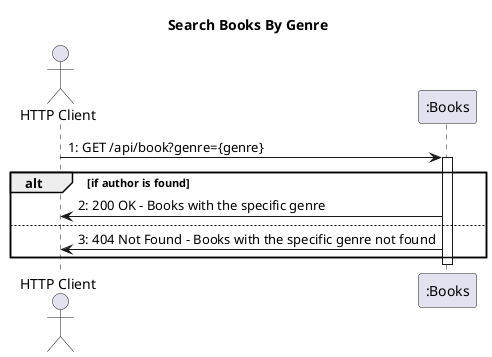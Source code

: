 @startuml
title Search Books By Genre
actor "HTTP Client" as client
participant ":Books" as Books

client -> Books: 1: GET /api/book?genre={genre}
activate Books
alt if author is found
  Books -> client: 2: 200 OK - Books with the specific genre
else
  Books -> client: 3: 404 Not Found - Books with the specific genre not found
end
deactivate Books
@enduml